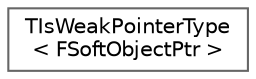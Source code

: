 digraph "Graphical Class Hierarchy"
{
 // INTERACTIVE_SVG=YES
 // LATEX_PDF_SIZE
  bgcolor="transparent";
  edge [fontname=Helvetica,fontsize=10,labelfontname=Helvetica,labelfontsize=10];
  node [fontname=Helvetica,fontsize=10,shape=box,height=0.2,width=0.4];
  rankdir="LR";
  Node0 [id="Node000000",label="TIsWeakPointerType\l\< FSoftObjectPtr \>",height=0.2,width=0.4,color="grey40", fillcolor="white", style="filled",URL="$dd/d96/structTIsWeakPointerType_3_01FSoftObjectPtr_01_4.html",tooltip=" "];
}
